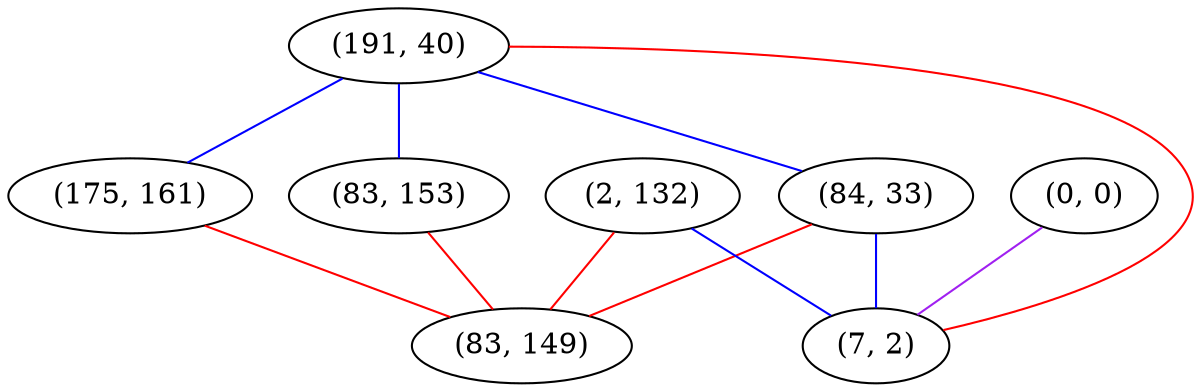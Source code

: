 graph "" {
"(0, 0)";
"(191, 40)";
"(84, 33)";
"(175, 161)";
"(83, 153)";
"(2, 132)";
"(7, 2)";
"(83, 149)";
"(0, 0)" -- "(7, 2)"  [color=purple, key=0, weight=4];
"(191, 40)" -- "(83, 153)"  [color=blue, key=0, weight=3];
"(191, 40)" -- "(84, 33)"  [color=blue, key=0, weight=3];
"(191, 40)" -- "(7, 2)"  [color=red, key=0, weight=1];
"(191, 40)" -- "(175, 161)"  [color=blue, key=0, weight=3];
"(84, 33)" -- "(7, 2)"  [color=blue, key=0, weight=3];
"(84, 33)" -- "(83, 149)"  [color=red, key=0, weight=1];
"(175, 161)" -- "(83, 149)"  [color=red, key=0, weight=1];
"(83, 153)" -- "(83, 149)"  [color=red, key=0, weight=1];
"(2, 132)" -- "(7, 2)"  [color=blue, key=0, weight=3];
"(2, 132)" -- "(83, 149)"  [color=red, key=0, weight=1];
}
